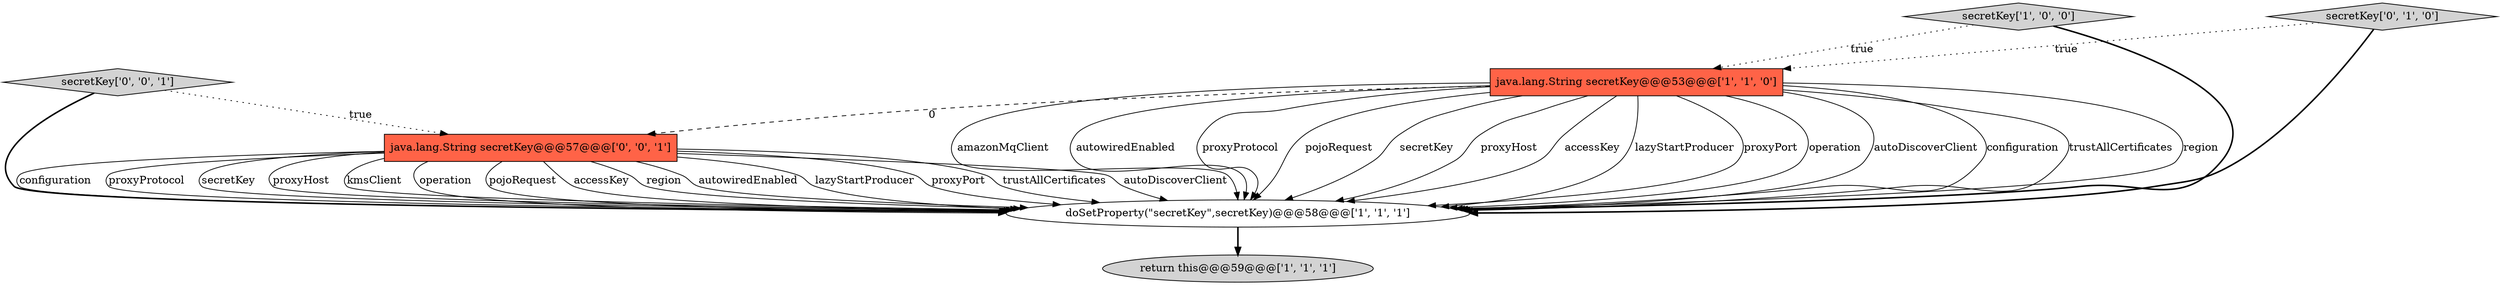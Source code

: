 digraph {
5 [style = filled, label = "secretKey['0', '0', '1']", fillcolor = lightgray, shape = diamond image = "AAA0AAABBB3BBB"];
2 [style = filled, label = "secretKey['1', '0', '0']", fillcolor = lightgray, shape = diamond image = "AAA0AAABBB1BBB"];
1 [style = filled, label = "java.lang.String secretKey@@@53@@@['1', '1', '0']", fillcolor = tomato, shape = box image = "AAA0AAABBB1BBB"];
0 [style = filled, label = "doSetProperty(\"secretKey\",secretKey)@@@58@@@['1', '1', '1']", fillcolor = white, shape = ellipse image = "AAA0AAABBB1BBB"];
3 [style = filled, label = "return this@@@59@@@['1', '1', '1']", fillcolor = lightgray, shape = ellipse image = "AAA0AAABBB1BBB"];
6 [style = filled, label = "java.lang.String secretKey@@@57@@@['0', '0', '1']", fillcolor = tomato, shape = box image = "AAA0AAABBB3BBB"];
4 [style = filled, label = "secretKey['0', '1', '0']", fillcolor = lightgray, shape = diamond image = "AAA0AAABBB2BBB"];
6->0 [style = solid, label="configuration"];
1->0 [style = solid, label="amazonMqClient"];
0->3 [style = bold, label=""];
1->0 [style = solid, label="autowiredEnabled"];
6->0 [style = solid, label="proxyProtocol"];
6->0 [style = solid, label="secretKey"];
4->1 [style = dotted, label="true"];
6->0 [style = solid, label="proxyHost"];
1->0 [style = solid, label="proxyProtocol"];
1->0 [style = solid, label="pojoRequest"];
5->6 [style = dotted, label="true"];
1->0 [style = solid, label="secretKey"];
1->0 [style = solid, label="proxyHost"];
6->0 [style = solid, label="kmsClient"];
1->0 [style = solid, label="accessKey"];
6->0 [style = solid, label="operation"];
1->0 [style = solid, label="lazyStartProducer"];
1->0 [style = solid, label="proxyPort"];
1->0 [style = solid, label="operation"];
4->0 [style = bold, label=""];
1->0 [style = solid, label="autoDiscoverClient"];
1->0 [style = solid, label="configuration"];
2->0 [style = bold, label=""];
6->0 [style = solid, label="pojoRequest"];
1->0 [style = solid, label="trustAllCertificates"];
1->0 [style = solid, label="region"];
6->0 [style = solid, label="accessKey"];
5->0 [style = bold, label=""];
6->0 [style = solid, label="region"];
2->1 [style = dotted, label="true"];
1->6 [style = dashed, label="0"];
6->0 [style = solid, label="autowiredEnabled"];
6->0 [style = solid, label="lazyStartProducer"];
6->0 [style = solid, label="proxyPort"];
6->0 [style = solid, label="trustAllCertificates"];
6->0 [style = solid, label="autoDiscoverClient"];
}
